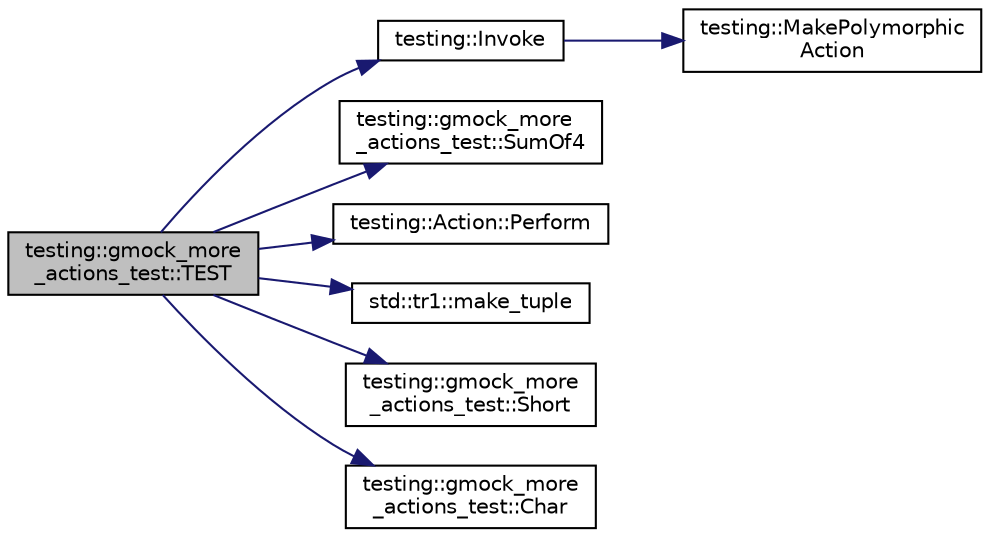 digraph "testing::gmock_more_actions_test::TEST"
{
  edge [fontname="Helvetica",fontsize="10",labelfontname="Helvetica",labelfontsize="10"];
  node [fontname="Helvetica",fontsize="10",shape=record];
  rankdir="LR";
  Node162 [label="testing::gmock_more\l_actions_test::TEST",height=0.2,width=0.4,color="black", fillcolor="grey75", style="filled", fontcolor="black"];
  Node162 -> Node163 [color="midnightblue",fontsize="10",style="solid",fontname="Helvetica"];
  Node163 [label="testing::Invoke",height=0.2,width=0.4,color="black", fillcolor="white", style="filled",URL="$d0/d75/namespacetesting.html#a12aebaf8363d49a383047529f798b694"];
  Node163 -> Node164 [color="midnightblue",fontsize="10",style="solid",fontname="Helvetica"];
  Node164 [label="testing::MakePolymorphic\lAction",height=0.2,width=0.4,color="black", fillcolor="white", style="filled",URL="$d0/d75/namespacetesting.html#a36bd06c5ea972c6df0bd9f40a7a94c65"];
  Node162 -> Node165 [color="midnightblue",fontsize="10",style="solid",fontname="Helvetica"];
  Node165 [label="testing::gmock_more\l_actions_test::SumOf4",height=0.2,width=0.4,color="black", fillcolor="white", style="filled",URL="$d1/d7a/namespacetesting_1_1gmock__more__actions__test.html#a41c348fff8608825239a276b8426a475"];
  Node162 -> Node166 [color="midnightblue",fontsize="10",style="solid",fontname="Helvetica"];
  Node166 [label="testing::Action::Perform",height=0.2,width=0.4,color="black", fillcolor="white", style="filled",URL="$d0/dd1/classtesting_1_1_action.html#ad00a03062885685da84b308e6e8ff4cb"];
  Node162 -> Node167 [color="midnightblue",fontsize="10",style="solid",fontname="Helvetica"];
  Node167 [label="std::tr1::make_tuple",height=0.2,width=0.4,color="black", fillcolor="white", style="filled",URL="$d2/db7/namespacestd_1_1tr1.html#af7e12a0f5b5791b5b7c49a5a17b85359"];
  Node162 -> Node168 [color="midnightblue",fontsize="10",style="solid",fontname="Helvetica"];
  Node168 [label="testing::gmock_more\l_actions_test::Short",height=0.2,width=0.4,color="black", fillcolor="white", style="filled",URL="$d1/d7a/namespacetesting_1_1gmock__more__actions__test.html#a00503d3168f1123e314c0d42b7e10b88"];
  Node162 -> Node169 [color="midnightblue",fontsize="10",style="solid",fontname="Helvetica"];
  Node169 [label="testing::gmock_more\l_actions_test::Char",height=0.2,width=0.4,color="black", fillcolor="white", style="filled",URL="$d1/d7a/namespacetesting_1_1gmock__more__actions__test.html#af69e6906d734a99d60480e4291891d66"];
}
